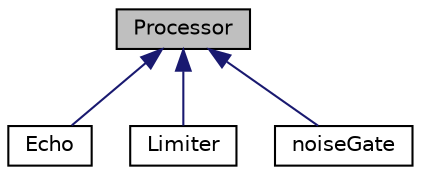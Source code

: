 digraph "Processor"
{
  edge [fontname="Helvetica",fontsize="10",labelfontname="Helvetica",labelfontsize="10"];
  node [fontname="Helvetica",fontsize="10",shape=record];
  Node0 [label="Processor",height=0.2,width=0.4,color="black", fillcolor="grey75", style="filled", fontcolor="black"];
  Node0 -> Node1 [dir="back",color="midnightblue",fontsize="10",style="solid",fontname="Helvetica"];
  Node1 [label="Echo",height=0.2,width=0.4,color="black", fillcolor="white", style="filled",URL="$dc/dd7/classEcho.html"];
  Node0 -> Node2 [dir="back",color="midnightblue",fontsize="10",style="solid",fontname="Helvetica"];
  Node2 [label="Limiter",height=0.2,width=0.4,color="black", fillcolor="white", style="filled",URL="$d4/d29/classLimiter.html"];
  Node0 -> Node3 [dir="back",color="midnightblue",fontsize="10",style="solid",fontname="Helvetica"];
  Node3 [label="noiseGate",height=0.2,width=0.4,color="black", fillcolor="white", style="filled",URL="$dc/d06/classnoiseGate.html"];
}
